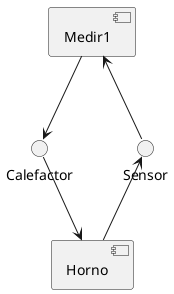 @startuml Medir1Diagram

[Medir1] <-down- Sensor
[Medir1] -down-> Calefactor
[Horno] -up-> Sensor
[Horno] <-up- Calefactor

@enduml